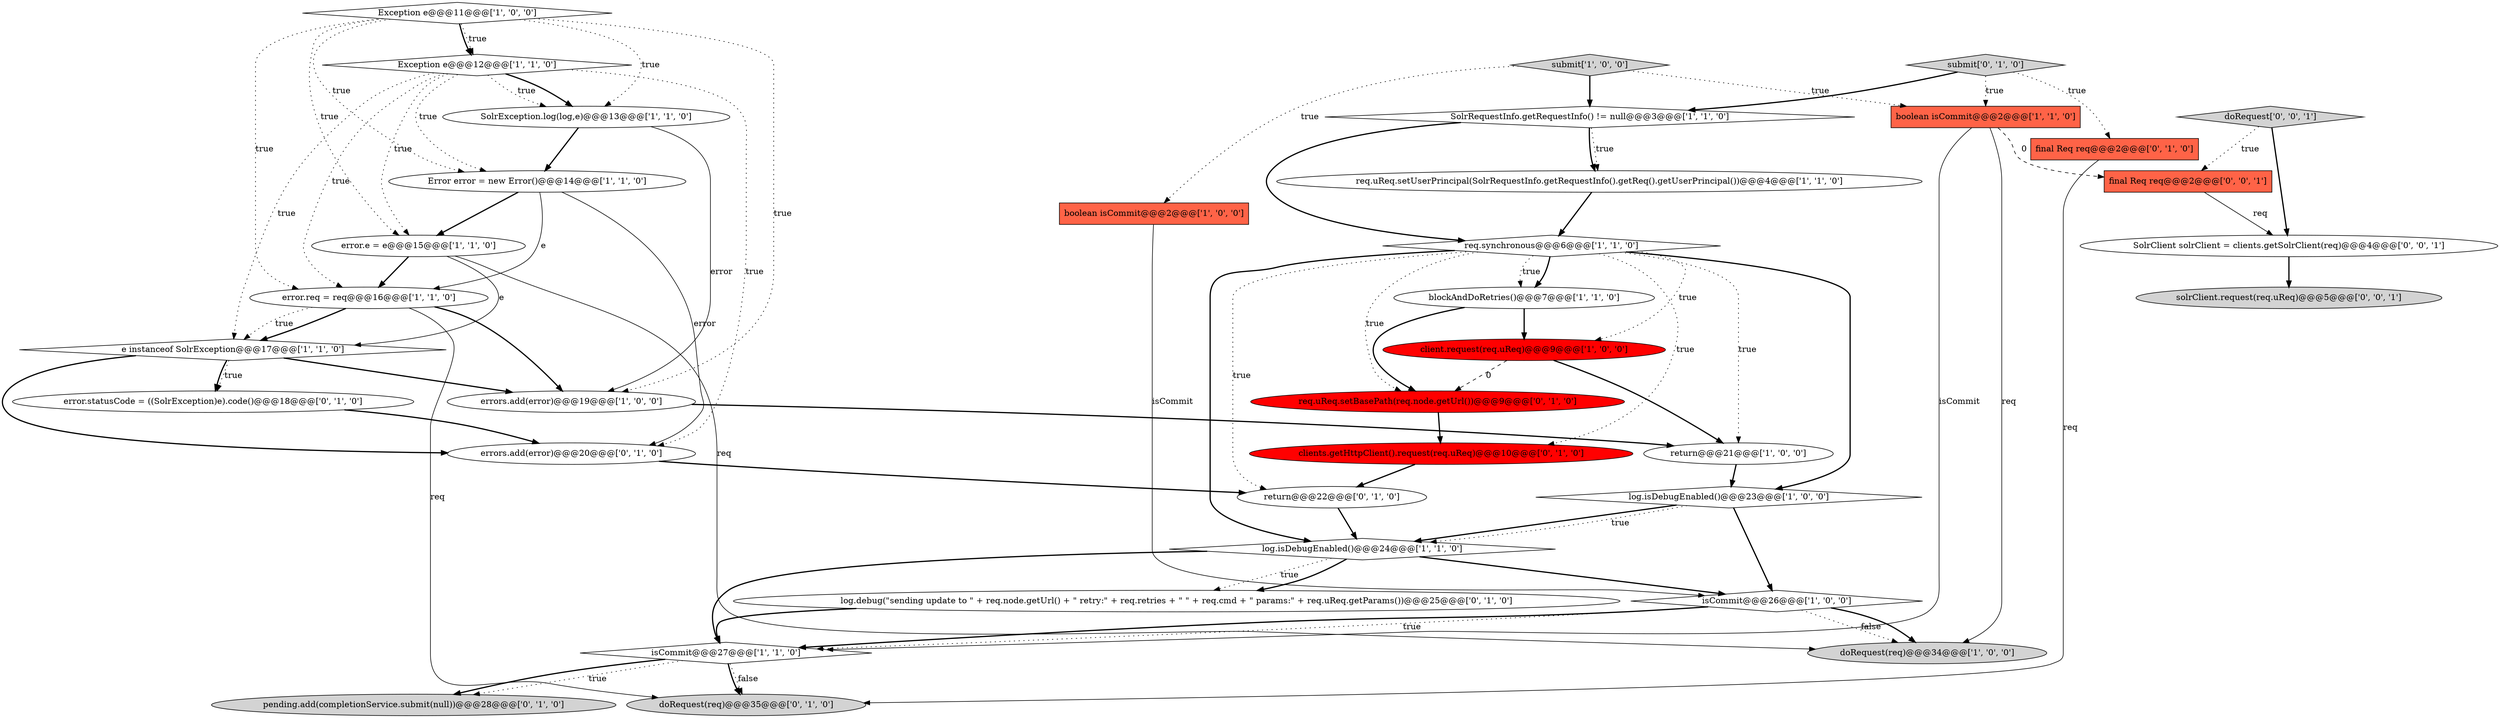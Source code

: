 digraph {
30 [style = filled, label = "error.statusCode = ((SolrException)e).code()@@@18@@@['0', '1', '0']", fillcolor = white, shape = ellipse image = "AAA0AAABBB2BBB"];
0 [style = filled, label = "log.isDebugEnabled()@@@24@@@['1', '1', '0']", fillcolor = white, shape = diamond image = "AAA0AAABBB1BBB"];
22 [style = filled, label = "clients.getHttpClient().request(req.uReq)@@@10@@@['0', '1', '0']", fillcolor = red, shape = ellipse image = "AAA1AAABBB2BBB"];
35 [style = filled, label = "final Req req@@@2@@@['0', '0', '1']", fillcolor = tomato, shape = box image = "AAA0AAABBB3BBB"];
15 [style = filled, label = "req.uReq.setUserPrincipal(SolrRequestInfo.getRequestInfo().getReq().getUserPrincipal())@@@4@@@['1', '1', '0']", fillcolor = white, shape = ellipse image = "AAA0AAABBB1BBB"];
17 [style = filled, label = "error.e = e@@@15@@@['1', '1', '0']", fillcolor = white, shape = ellipse image = "AAA0AAABBB1BBB"];
2 [style = filled, label = "req.synchronous@@@6@@@['1', '1', '0']", fillcolor = white, shape = diamond image = "AAA0AAABBB1BBB"];
19 [style = filled, label = "isCommit@@@26@@@['1', '0', '0']", fillcolor = white, shape = diamond image = "AAA0AAABBB1BBB"];
1 [style = filled, label = "boolean isCommit@@@2@@@['1', '0', '0']", fillcolor = tomato, shape = box image = "AAA0AAABBB1BBB"];
31 [style = filled, label = "errors.add(error)@@@20@@@['0', '1', '0']", fillcolor = white, shape = ellipse image = "AAA0AAABBB2BBB"];
32 [style = filled, label = "SolrClient solrClient = clients.getSolrClient(req)@@@4@@@['0', '0', '1']", fillcolor = white, shape = ellipse image = "AAA0AAABBB3BBB"];
3 [style = filled, label = "Exception e@@@11@@@['1', '0', '0']", fillcolor = white, shape = diamond image = "AAA0AAABBB1BBB"];
13 [style = filled, label = "isCommit@@@27@@@['1', '1', '0']", fillcolor = white, shape = diamond image = "AAA0AAABBB1BBB"];
4 [style = filled, label = "Error error = new Error()@@@14@@@['1', '1', '0']", fillcolor = white, shape = ellipse image = "AAA0AAABBB1BBB"];
20 [style = filled, label = "doRequest(req)@@@34@@@['1', '0', '0']", fillcolor = lightgray, shape = ellipse image = "AAA0AAABBB1BBB"];
7 [style = filled, label = "SolrRequestInfo.getRequestInfo() != null@@@3@@@['1', '1', '0']", fillcolor = white, shape = diamond image = "AAA0AAABBB1BBB"];
27 [style = filled, label = "return@@@22@@@['0', '1', '0']", fillcolor = white, shape = ellipse image = "AAA0AAABBB2BBB"];
10 [style = filled, label = "log.isDebugEnabled()@@@23@@@['1', '0', '0']", fillcolor = white, shape = diamond image = "AAA0AAABBB1BBB"];
34 [style = filled, label = "doRequest['0', '0', '1']", fillcolor = lightgray, shape = diamond image = "AAA0AAABBB3BBB"];
25 [style = filled, label = "final Req req@@@2@@@['0', '1', '0']", fillcolor = tomato, shape = box image = "AAA0AAABBB2BBB"];
23 [style = filled, label = "pending.add(completionService.submit(null))@@@28@@@['0', '1', '0']", fillcolor = lightgray, shape = ellipse image = "AAA0AAABBB2BBB"];
11 [style = filled, label = "error.req = req@@@16@@@['1', '1', '0']", fillcolor = white, shape = ellipse image = "AAA0AAABBB1BBB"];
6 [style = filled, label = "SolrException.log(log,e)@@@13@@@['1', '1', '0']", fillcolor = white, shape = ellipse image = "AAA0AAABBB1BBB"];
21 [style = filled, label = "errors.add(error)@@@19@@@['1', '0', '0']", fillcolor = white, shape = ellipse image = "AAA0AAABBB1BBB"];
33 [style = filled, label = "solrClient.request(req.uReq)@@@5@@@['0', '0', '1']", fillcolor = lightgray, shape = ellipse image = "AAA0AAABBB3BBB"];
12 [style = filled, label = "boolean isCommit@@@2@@@['1', '1', '0']", fillcolor = tomato, shape = box image = "AAA0AAABBB1BBB"];
16 [style = filled, label = "Exception e@@@12@@@['1', '1', '0']", fillcolor = white, shape = diamond image = "AAA0AAABBB1BBB"];
18 [style = filled, label = "e instanceof SolrException@@@17@@@['1', '1', '0']", fillcolor = white, shape = diamond image = "AAA0AAABBB1BBB"];
28 [style = filled, label = "log.debug(\"sending update to \" + req.node.getUrl() + \" retry:\" + req.retries + \" \" + req.cmd + \" params:\" + req.uReq.getParams())@@@25@@@['0', '1', '0']", fillcolor = white, shape = ellipse image = "AAA0AAABBB2BBB"];
9 [style = filled, label = "blockAndDoRetries()@@@7@@@['1', '1', '0']", fillcolor = white, shape = ellipse image = "AAA0AAABBB1BBB"];
26 [style = filled, label = "doRequest(req)@@@35@@@['0', '1', '0']", fillcolor = lightgray, shape = ellipse image = "AAA0AAABBB2BBB"];
24 [style = filled, label = "req.uReq.setBasePath(req.node.getUrl())@@@9@@@['0', '1', '0']", fillcolor = red, shape = ellipse image = "AAA1AAABBB2BBB"];
29 [style = filled, label = "submit['0', '1', '0']", fillcolor = lightgray, shape = diamond image = "AAA0AAABBB2BBB"];
8 [style = filled, label = "submit['1', '0', '0']", fillcolor = lightgray, shape = diamond image = "AAA0AAABBB1BBB"];
14 [style = filled, label = "return@@@21@@@['1', '0', '0']", fillcolor = white, shape = ellipse image = "AAA0AAABBB1BBB"];
5 [style = filled, label = "client.request(req.uReq)@@@9@@@['1', '0', '0']", fillcolor = red, shape = ellipse image = "AAA1AAABBB1BBB"];
18->30 [style = dotted, label="true"];
0->13 [style = bold, label=""];
12->35 [style = dashed, label="0"];
2->22 [style = dotted, label="true"];
10->19 [style = bold, label=""];
16->17 [style = dotted, label="true"];
4->31 [style = solid, label="error"];
5->24 [style = dashed, label="0"];
18->30 [style = bold, label=""];
3->16 [style = bold, label=""];
3->6 [style = dotted, label="true"];
17->18 [style = solid, label="e"];
9->5 [style = bold, label=""];
34->32 [style = bold, label=""];
13->26 [style = dotted, label="false"];
9->24 [style = bold, label=""];
18->31 [style = bold, label=""];
19->20 [style = dotted, label="false"];
27->0 [style = bold, label=""];
0->19 [style = bold, label=""];
2->24 [style = dotted, label="true"];
16->6 [style = bold, label=""];
19->20 [style = bold, label=""];
17->20 [style = solid, label="req"];
35->32 [style = solid, label="req"];
14->10 [style = bold, label=""];
2->9 [style = bold, label=""];
16->4 [style = dotted, label="true"];
11->18 [style = bold, label=""];
13->23 [style = dotted, label="true"];
6->4 [style = bold, label=""];
8->12 [style = dotted, label="true"];
19->13 [style = bold, label=""];
31->27 [style = bold, label=""];
2->27 [style = dotted, label="true"];
7->2 [style = bold, label=""];
10->0 [style = bold, label=""];
10->0 [style = dotted, label="true"];
3->17 [style = dotted, label="true"];
16->11 [style = dotted, label="true"];
16->18 [style = dotted, label="true"];
4->17 [style = bold, label=""];
11->21 [style = bold, label=""];
12->20 [style = solid, label="req"];
6->21 [style = solid, label="error"];
2->10 [style = bold, label=""];
7->15 [style = dotted, label="true"];
32->33 [style = bold, label=""];
11->26 [style = solid, label="req"];
2->0 [style = bold, label=""];
2->9 [style = dotted, label="true"];
34->35 [style = dotted, label="true"];
13->26 [style = bold, label=""];
3->21 [style = dotted, label="true"];
30->31 [style = bold, label=""];
7->15 [style = bold, label=""];
2->14 [style = dotted, label="true"];
18->21 [style = bold, label=""];
2->5 [style = dotted, label="true"];
16->31 [style = dotted, label="true"];
29->25 [style = dotted, label="true"];
21->14 [style = bold, label=""];
3->11 [style = dotted, label="true"];
4->11 [style = solid, label="e"];
0->28 [style = dotted, label="true"];
15->2 [style = bold, label=""];
25->26 [style = solid, label="req"];
3->4 [style = dotted, label="true"];
28->13 [style = bold, label=""];
19->13 [style = dotted, label="true"];
29->12 [style = dotted, label="true"];
5->14 [style = bold, label=""];
11->18 [style = dotted, label="true"];
24->22 [style = bold, label=""];
1->19 [style = solid, label="isCommit"];
8->7 [style = bold, label=""];
8->1 [style = dotted, label="true"];
22->27 [style = bold, label=""];
13->23 [style = bold, label=""];
29->7 [style = bold, label=""];
12->13 [style = solid, label="isCommit"];
3->16 [style = dotted, label="true"];
0->28 [style = bold, label=""];
16->6 [style = dotted, label="true"];
17->11 [style = bold, label=""];
}
